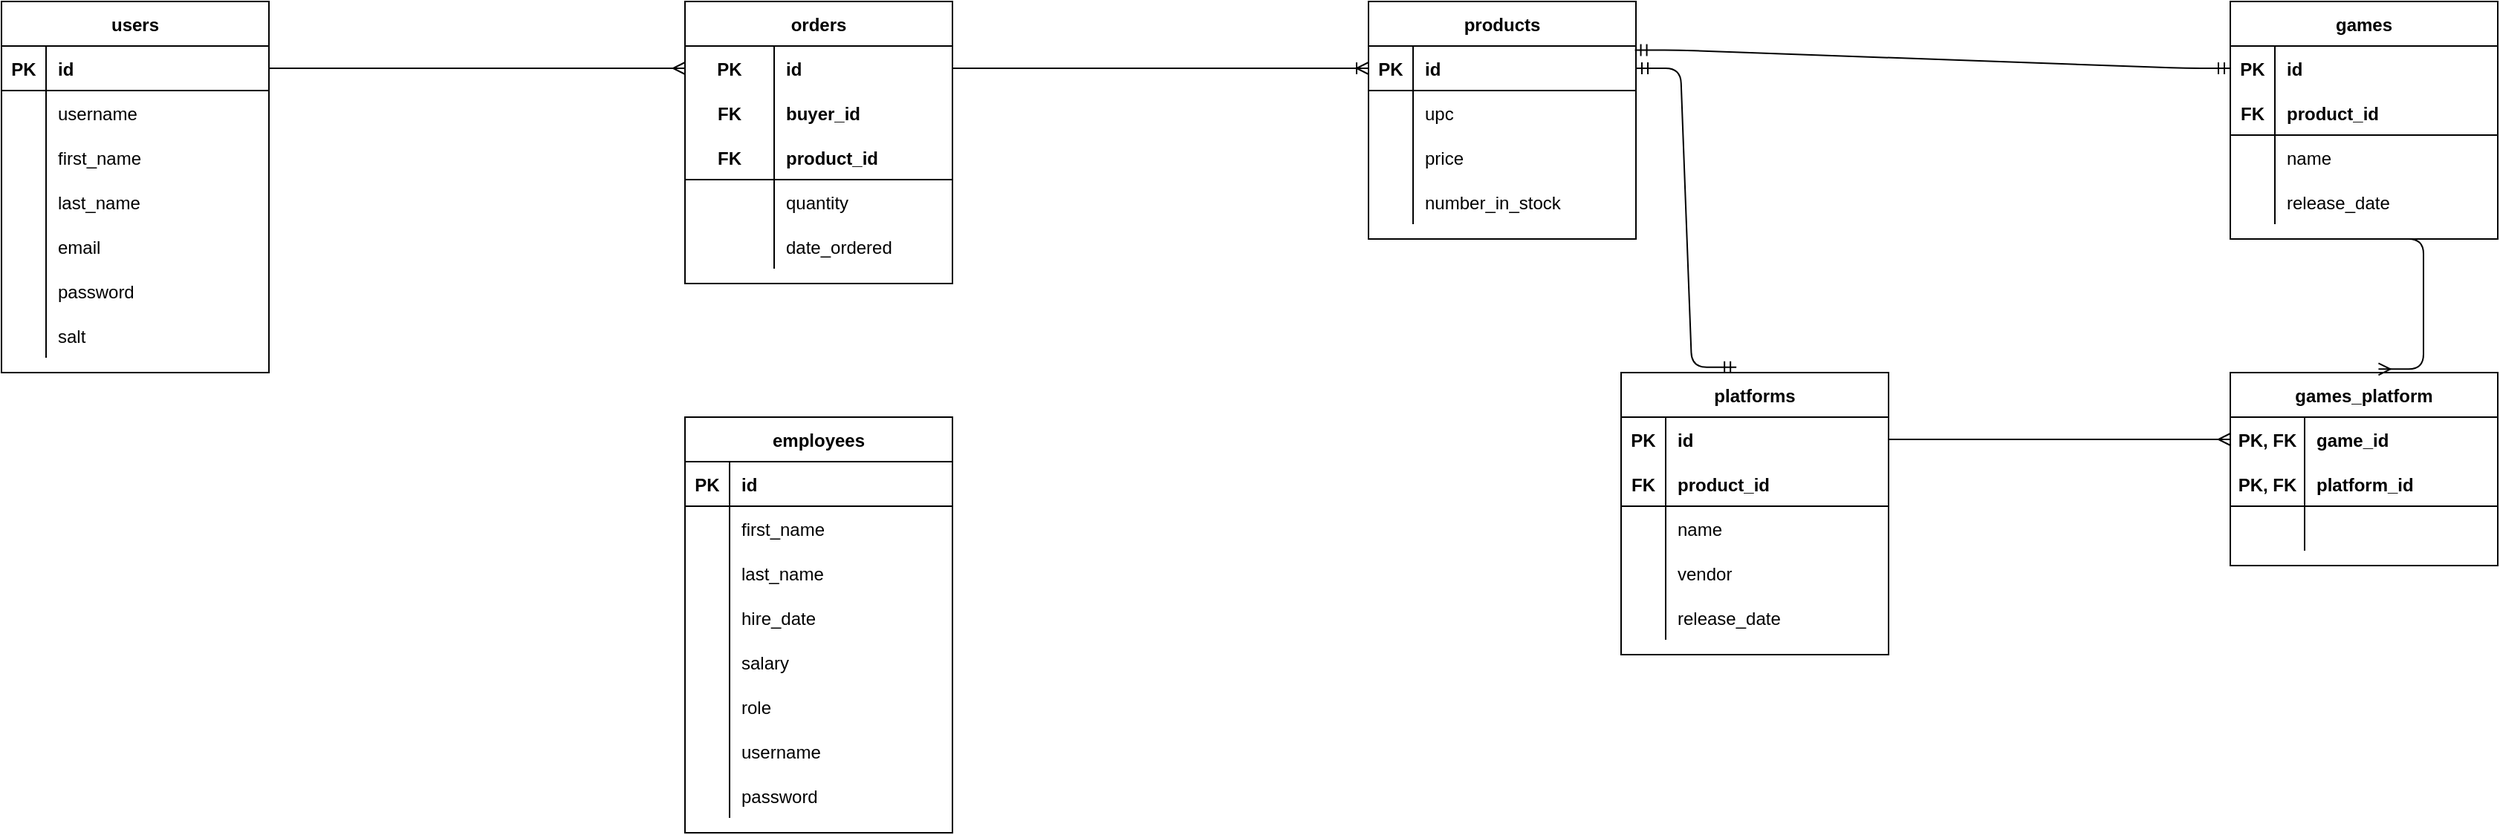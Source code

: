 <mxfile version="14.5.1" type="device"><diagram id="G26E-ykYxwDGsYZYh6n_" name="Page-1"><mxGraphModel dx="1086" dy="806" grid="1" gridSize="10" guides="1" tooltips="1" connect="1" arrows="1" fold="1" page="1" pageScale="1" pageWidth="850" pageHeight="1100" math="0" shadow="0"><root><mxCell id="0"/><mxCell id="1" parent="0"/><mxCell id="mY64443xv1ZQ0x1gWAAR-15" value="users" style="shape=table;startSize=30;container=1;collapsible=1;childLayout=tableLayout;fixedRows=1;rowLines=0;fontStyle=1;align=center;resizeLast=1;" parent="1" vertex="1"><mxGeometry width="180" height="250" as="geometry"/></mxCell><mxCell id="mY64443xv1ZQ0x1gWAAR-16" value="" style="shape=partialRectangle;collapsible=0;dropTarget=0;pointerEvents=0;fillColor=none;top=0;left=0;bottom=1;right=0;points=[[0,0.5],[1,0.5]];portConstraint=eastwest;" parent="mY64443xv1ZQ0x1gWAAR-15" vertex="1"><mxGeometry y="30" width="180" height="30" as="geometry"/></mxCell><mxCell id="mY64443xv1ZQ0x1gWAAR-17" value="PK" style="shape=partialRectangle;connectable=0;fillColor=none;top=0;left=0;bottom=0;right=0;fontStyle=1;overflow=hidden;" parent="mY64443xv1ZQ0x1gWAAR-16" vertex="1"><mxGeometry width="30" height="30" as="geometry"/></mxCell><mxCell id="mY64443xv1ZQ0x1gWAAR-18" value="id" style="shape=partialRectangle;connectable=0;fillColor=none;top=0;left=0;bottom=0;right=0;align=left;spacingLeft=6;fontStyle=1;overflow=hidden;" parent="mY64443xv1ZQ0x1gWAAR-16" vertex="1"><mxGeometry x="30" width="150" height="30" as="geometry"/></mxCell><mxCell id="mY64443xv1ZQ0x1gWAAR-19" value="" style="shape=partialRectangle;collapsible=0;dropTarget=0;pointerEvents=0;fillColor=none;top=0;left=0;bottom=0;right=0;points=[[0,0.5],[1,0.5]];portConstraint=eastwest;" parent="mY64443xv1ZQ0x1gWAAR-15" vertex="1"><mxGeometry y="60" width="180" height="30" as="geometry"/></mxCell><mxCell id="mY64443xv1ZQ0x1gWAAR-20" value="" style="shape=partialRectangle;connectable=0;fillColor=none;top=0;left=0;bottom=0;right=0;editable=1;overflow=hidden;" parent="mY64443xv1ZQ0x1gWAAR-19" vertex="1"><mxGeometry width="30" height="30" as="geometry"/></mxCell><mxCell id="mY64443xv1ZQ0x1gWAAR-21" value="username" style="shape=partialRectangle;connectable=0;fillColor=none;top=0;left=0;bottom=0;right=0;align=left;spacingLeft=6;overflow=hidden;" parent="mY64443xv1ZQ0x1gWAAR-19" vertex="1"><mxGeometry x="30" width="150" height="30" as="geometry"/></mxCell><mxCell id="1kDssaZdY7UqnwJodP0V-13" value="" style="shape=partialRectangle;collapsible=0;dropTarget=0;pointerEvents=0;fillColor=none;top=0;left=0;bottom=0;right=0;points=[[0,0.5],[1,0.5]];portConstraint=eastwest;" parent="mY64443xv1ZQ0x1gWAAR-15" vertex="1"><mxGeometry y="90" width="180" height="30" as="geometry"/></mxCell><mxCell id="1kDssaZdY7UqnwJodP0V-14" value="" style="shape=partialRectangle;connectable=0;fillColor=none;top=0;left=0;bottom=0;right=0;editable=1;overflow=hidden;" parent="1kDssaZdY7UqnwJodP0V-13" vertex="1"><mxGeometry width="30" height="30" as="geometry"/></mxCell><mxCell id="1kDssaZdY7UqnwJodP0V-15" value="first_name" style="shape=partialRectangle;connectable=0;fillColor=none;top=0;left=0;bottom=0;right=0;align=left;spacingLeft=6;overflow=hidden;" parent="1kDssaZdY7UqnwJodP0V-13" vertex="1"><mxGeometry x="30" width="150" height="30" as="geometry"/></mxCell><mxCell id="1kDssaZdY7UqnwJodP0V-16" value="" style="shape=partialRectangle;collapsible=0;dropTarget=0;pointerEvents=0;fillColor=none;top=0;left=0;bottom=0;right=0;points=[[0,0.5],[1,0.5]];portConstraint=eastwest;" parent="mY64443xv1ZQ0x1gWAAR-15" vertex="1"><mxGeometry y="120" width="180" height="30" as="geometry"/></mxCell><mxCell id="1kDssaZdY7UqnwJodP0V-17" value="" style="shape=partialRectangle;connectable=0;fillColor=none;top=0;left=0;bottom=0;right=0;editable=1;overflow=hidden;" parent="1kDssaZdY7UqnwJodP0V-16" vertex="1"><mxGeometry width="30" height="30" as="geometry"/></mxCell><mxCell id="1kDssaZdY7UqnwJodP0V-18" value="last_name" style="shape=partialRectangle;connectable=0;fillColor=none;top=0;left=0;bottom=0;right=0;align=left;spacingLeft=6;overflow=hidden;" parent="1kDssaZdY7UqnwJodP0V-16" vertex="1"><mxGeometry x="30" width="150" height="30" as="geometry"/></mxCell><mxCell id="mY64443xv1ZQ0x1gWAAR-22" value="" style="shape=partialRectangle;collapsible=0;dropTarget=0;pointerEvents=0;fillColor=none;top=0;left=0;bottom=0;right=0;points=[[0,0.5],[1,0.5]];portConstraint=eastwest;" parent="mY64443xv1ZQ0x1gWAAR-15" vertex="1"><mxGeometry y="150" width="180" height="30" as="geometry"/></mxCell><mxCell id="mY64443xv1ZQ0x1gWAAR-23" value="" style="shape=partialRectangle;connectable=0;fillColor=none;top=0;left=0;bottom=0;right=0;editable=1;overflow=hidden;" parent="mY64443xv1ZQ0x1gWAAR-22" vertex="1"><mxGeometry width="30" height="30" as="geometry"/></mxCell><mxCell id="mY64443xv1ZQ0x1gWAAR-24" value="email" style="shape=partialRectangle;connectable=0;fillColor=none;top=0;left=0;bottom=0;right=0;align=left;spacingLeft=6;overflow=hidden;" parent="mY64443xv1ZQ0x1gWAAR-22" vertex="1"><mxGeometry x="30" width="150" height="30" as="geometry"/></mxCell><mxCell id="GZWoHQULBChoiN0Cl1vv-1" value="" style="shape=partialRectangle;collapsible=0;dropTarget=0;pointerEvents=0;fillColor=none;top=0;left=0;bottom=0;right=0;points=[[0,0.5],[1,0.5]];portConstraint=eastwest;" parent="mY64443xv1ZQ0x1gWAAR-15" vertex="1"><mxGeometry y="180" width="180" height="30" as="geometry"/></mxCell><mxCell id="GZWoHQULBChoiN0Cl1vv-2" value="" style="shape=partialRectangle;connectable=0;fillColor=none;top=0;left=0;bottom=0;right=0;editable=1;overflow=hidden;" parent="GZWoHQULBChoiN0Cl1vv-1" vertex="1"><mxGeometry width="30" height="30" as="geometry"/></mxCell><mxCell id="GZWoHQULBChoiN0Cl1vv-3" value="password" style="shape=partialRectangle;connectable=0;fillColor=none;top=0;left=0;bottom=0;right=0;align=left;spacingLeft=6;overflow=hidden;" parent="GZWoHQULBChoiN0Cl1vv-1" vertex="1"><mxGeometry x="30" width="150" height="30" as="geometry"/></mxCell><mxCell id="mY64443xv1ZQ0x1gWAAR-25" value="" style="shape=partialRectangle;collapsible=0;dropTarget=0;pointerEvents=0;fillColor=none;top=0;left=0;bottom=0;right=0;points=[[0,0.5],[1,0.5]];portConstraint=eastwest;" parent="mY64443xv1ZQ0x1gWAAR-15" vertex="1"><mxGeometry y="210" width="180" height="30" as="geometry"/></mxCell><mxCell id="mY64443xv1ZQ0x1gWAAR-26" value="" style="shape=partialRectangle;connectable=0;fillColor=none;top=0;left=0;bottom=0;right=0;editable=1;overflow=hidden;" parent="mY64443xv1ZQ0x1gWAAR-25" vertex="1"><mxGeometry width="30" height="30" as="geometry"/></mxCell><mxCell id="mY64443xv1ZQ0x1gWAAR-27" value="salt" style="shape=partialRectangle;connectable=0;fillColor=none;top=0;left=0;bottom=0;right=0;align=left;spacingLeft=6;overflow=hidden;" parent="mY64443xv1ZQ0x1gWAAR-25" vertex="1"><mxGeometry x="30" width="150" height="30" as="geometry"/></mxCell><mxCell id="1kDssaZdY7UqnwJodP0V-19" value="games" style="shape=table;startSize=30;container=1;collapsible=1;childLayout=tableLayout;fixedRows=1;rowLines=0;fontStyle=1;align=center;resizeLast=1;" parent="1" vertex="1"><mxGeometry x="1500" width="180" height="160" as="geometry"/></mxCell><mxCell id="DZV9VDnNdscV79Uh0sp5-92" value="" style="shape=partialRectangle;collapsible=0;dropTarget=0;pointerEvents=0;fillColor=none;top=0;left=0;bottom=0;right=0;points=[[0,0.5],[1,0.5]];portConstraint=eastwest;strokeColor=#000000;strokeWidth=1;" parent="1kDssaZdY7UqnwJodP0V-19" vertex="1"><mxGeometry y="30" width="180" height="30" as="geometry"/></mxCell><mxCell id="DZV9VDnNdscV79Uh0sp5-93" value="PK" style="shape=partialRectangle;connectable=0;fillColor=none;top=0;left=0;bottom=0;right=0;fontStyle=1;overflow=hidden;" parent="DZV9VDnNdscV79Uh0sp5-92" vertex="1"><mxGeometry width="30" height="30" as="geometry"/></mxCell><mxCell id="DZV9VDnNdscV79Uh0sp5-94" value="id" style="shape=partialRectangle;connectable=0;fillColor=none;top=0;left=0;bottom=0;right=0;align=left;spacingLeft=6;fontStyle=1;overflow=hidden;" parent="DZV9VDnNdscV79Uh0sp5-92" vertex="1"><mxGeometry x="30" width="150" height="30" as="geometry"/></mxCell><mxCell id="1kDssaZdY7UqnwJodP0V-20" value="" style="shape=partialRectangle;collapsible=0;dropTarget=0;pointerEvents=0;fillColor=none;top=0;left=0;bottom=1;right=0;points=[[0,0.5],[1,0.5]];portConstraint=eastwest;" parent="1kDssaZdY7UqnwJodP0V-19" vertex="1"><mxGeometry y="60" width="180" height="30" as="geometry"/></mxCell><mxCell id="1kDssaZdY7UqnwJodP0V-21" value="FK" style="shape=partialRectangle;connectable=0;fillColor=none;top=0;left=0;bottom=0;right=0;fontStyle=1;overflow=hidden;" parent="1kDssaZdY7UqnwJodP0V-20" vertex="1"><mxGeometry width="30" height="30" as="geometry"/></mxCell><mxCell id="1kDssaZdY7UqnwJodP0V-22" value="product_id" style="shape=partialRectangle;connectable=0;fillColor=none;top=0;left=0;bottom=0;right=0;align=left;spacingLeft=6;fontStyle=1;overflow=hidden;" parent="1kDssaZdY7UqnwJodP0V-20" vertex="1"><mxGeometry x="30" width="150" height="30" as="geometry"/></mxCell><mxCell id="1kDssaZdY7UqnwJodP0V-23" value="" style="shape=partialRectangle;collapsible=0;dropTarget=0;pointerEvents=0;fillColor=none;top=0;left=0;bottom=0;right=0;points=[[0,0.5],[1,0.5]];portConstraint=eastwest;" parent="1kDssaZdY7UqnwJodP0V-19" vertex="1"><mxGeometry y="90" width="180" height="30" as="geometry"/></mxCell><mxCell id="1kDssaZdY7UqnwJodP0V-24" value="" style="shape=partialRectangle;connectable=0;fillColor=none;top=0;left=0;bottom=0;right=0;editable=1;overflow=hidden;" parent="1kDssaZdY7UqnwJodP0V-23" vertex="1"><mxGeometry width="30" height="30" as="geometry"/></mxCell><mxCell id="1kDssaZdY7UqnwJodP0V-25" value="name" style="shape=partialRectangle;connectable=0;fillColor=none;top=0;left=0;bottom=0;right=0;align=left;spacingLeft=6;overflow=hidden;" parent="1kDssaZdY7UqnwJodP0V-23" vertex="1"><mxGeometry x="30" width="150" height="30" as="geometry"/></mxCell><mxCell id="1kDssaZdY7UqnwJodP0V-35" value="" style="shape=partialRectangle;collapsible=0;dropTarget=0;pointerEvents=0;fillColor=none;top=0;left=0;bottom=0;right=0;points=[[0,0.5],[1,0.5]];portConstraint=eastwest;" parent="1kDssaZdY7UqnwJodP0V-19" vertex="1"><mxGeometry y="120" width="180" height="30" as="geometry"/></mxCell><mxCell id="1kDssaZdY7UqnwJodP0V-36" value="" style="shape=partialRectangle;connectable=0;fillColor=none;top=0;left=0;bottom=0;right=0;editable=1;overflow=hidden;" parent="1kDssaZdY7UqnwJodP0V-35" vertex="1"><mxGeometry width="30" height="30" as="geometry"/></mxCell><mxCell id="1kDssaZdY7UqnwJodP0V-37" value="release_date" style="shape=partialRectangle;connectable=0;fillColor=none;top=0;left=0;bottom=0;right=0;align=left;spacingLeft=6;overflow=hidden;" parent="1kDssaZdY7UqnwJodP0V-35" vertex="1"><mxGeometry x="30" width="150" height="30" as="geometry"/></mxCell><mxCell id="DZV9VDnNdscV79Uh0sp5-1" value="games_platform" style="shape=table;startSize=30;container=1;collapsible=1;childLayout=tableLayout;fixedRows=1;rowLines=0;fontStyle=1;align=center;resizeLast=1;" parent="1" vertex="1"><mxGeometry x="1500" y="250" width="180" height="130" as="geometry"/></mxCell><mxCell id="DZV9VDnNdscV79Uh0sp5-46" value="" style="shape=partialRectangle;collapsible=0;dropTarget=0;pointerEvents=0;fillColor=none;top=0;left=0;bottom=0;right=0;points=[[0,0.5],[1,0.5]];portConstraint=eastwest;" parent="DZV9VDnNdscV79Uh0sp5-1" vertex="1"><mxGeometry y="30" width="180" height="30" as="geometry"/></mxCell><mxCell id="DZV9VDnNdscV79Uh0sp5-47" value="PK, FK" style="shape=partialRectangle;connectable=0;fillColor=none;top=0;left=0;bottom=0;right=0;fontStyle=1;overflow=hidden;" parent="DZV9VDnNdscV79Uh0sp5-46" vertex="1"><mxGeometry width="50" height="30" as="geometry"/></mxCell><mxCell id="DZV9VDnNdscV79Uh0sp5-48" value="game_id" style="shape=partialRectangle;connectable=0;fillColor=none;top=0;left=0;bottom=0;right=0;align=left;spacingLeft=6;fontStyle=1;overflow=hidden;" parent="DZV9VDnNdscV79Uh0sp5-46" vertex="1"><mxGeometry x="50" width="130" height="30" as="geometry"/></mxCell><mxCell id="DZV9VDnNdscV79Uh0sp5-2" value="" style="shape=partialRectangle;collapsible=0;dropTarget=0;pointerEvents=0;fillColor=none;top=0;left=0;bottom=1;right=0;points=[[0,0.5],[1,0.5]];portConstraint=eastwest;" parent="DZV9VDnNdscV79Uh0sp5-1" vertex="1"><mxGeometry y="60" width="180" height="30" as="geometry"/></mxCell><mxCell id="DZV9VDnNdscV79Uh0sp5-3" value="PK, FK" style="shape=partialRectangle;connectable=0;fillColor=none;top=0;left=0;bottom=0;right=0;fontStyle=1;overflow=hidden;" parent="DZV9VDnNdscV79Uh0sp5-2" vertex="1"><mxGeometry width="50" height="30" as="geometry"/></mxCell><mxCell id="DZV9VDnNdscV79Uh0sp5-4" value="platform_id" style="shape=partialRectangle;connectable=0;fillColor=none;top=0;left=0;bottom=0;right=0;align=left;spacingLeft=6;fontStyle=1;overflow=hidden;" parent="DZV9VDnNdscV79Uh0sp5-2" vertex="1"><mxGeometry x="50" width="130" height="30" as="geometry"/></mxCell><mxCell id="DZV9VDnNdscV79Uh0sp5-18" value="" style="shape=partialRectangle;collapsible=0;dropTarget=0;pointerEvents=0;fillColor=none;top=0;left=0;bottom=0;right=0;points=[[0,0.5],[1,0.5]];portConstraint=eastwest;" parent="DZV9VDnNdscV79Uh0sp5-1" vertex="1"><mxGeometry y="90" width="180" height="30" as="geometry"/></mxCell><mxCell id="DZV9VDnNdscV79Uh0sp5-19" value="" style="shape=partialRectangle;connectable=0;fillColor=none;top=0;left=0;bottom=0;right=0;fontStyle=1;overflow=hidden;" parent="DZV9VDnNdscV79Uh0sp5-18" vertex="1"><mxGeometry width="50" height="30" as="geometry"/></mxCell><mxCell id="DZV9VDnNdscV79Uh0sp5-20" value="" style="shape=partialRectangle;connectable=0;fillColor=none;top=0;left=0;bottom=0;right=0;align=left;spacingLeft=6;fontStyle=1;overflow=hidden;" parent="DZV9VDnNdscV79Uh0sp5-18" vertex="1"><mxGeometry x="50" width="130" height="30" as="geometry"/></mxCell><mxCell id="DZV9VDnNdscV79Uh0sp5-21" value="platforms" style="shape=table;startSize=30;container=1;collapsible=1;childLayout=tableLayout;fixedRows=1;rowLines=0;fontStyle=1;align=center;resizeLast=1;" parent="1" vertex="1"><mxGeometry x="1090" y="250" width="180" height="190" as="geometry"/></mxCell><mxCell id="DZV9VDnNdscV79Uh0sp5-95" value="" style="shape=partialRectangle;collapsible=0;dropTarget=0;pointerEvents=0;fillColor=none;top=0;left=0;bottom=0;right=0;points=[[0,0.5],[1,0.5]];portConstraint=eastwest;strokeColor=#000000;strokeWidth=1;" parent="DZV9VDnNdscV79Uh0sp5-21" vertex="1"><mxGeometry y="30" width="180" height="30" as="geometry"/></mxCell><mxCell id="DZV9VDnNdscV79Uh0sp5-96" value="PK" style="shape=partialRectangle;connectable=0;fillColor=none;top=0;left=0;bottom=0;right=0;fontStyle=1;overflow=hidden;" parent="DZV9VDnNdscV79Uh0sp5-95" vertex="1"><mxGeometry width="30" height="30" as="geometry"/></mxCell><mxCell id="DZV9VDnNdscV79Uh0sp5-97" value="id" style="shape=partialRectangle;connectable=0;fillColor=none;top=0;left=0;bottom=0;right=0;align=left;spacingLeft=6;fontStyle=1;overflow=hidden;" parent="DZV9VDnNdscV79Uh0sp5-95" vertex="1"><mxGeometry x="30" width="150" height="30" as="geometry"/></mxCell><mxCell id="DZV9VDnNdscV79Uh0sp5-22" value="" style="shape=partialRectangle;collapsible=0;dropTarget=0;pointerEvents=0;fillColor=none;top=0;left=0;bottom=1;right=0;points=[[0,0.5],[1,0.5]];portConstraint=eastwest;" parent="DZV9VDnNdscV79Uh0sp5-21" vertex="1"><mxGeometry y="60" width="180" height="30" as="geometry"/></mxCell><mxCell id="DZV9VDnNdscV79Uh0sp5-23" value="FK" style="shape=partialRectangle;connectable=0;fillColor=none;top=0;left=0;bottom=0;right=0;fontStyle=1;overflow=hidden;" parent="DZV9VDnNdscV79Uh0sp5-22" vertex="1"><mxGeometry width="30" height="30" as="geometry"/></mxCell><mxCell id="DZV9VDnNdscV79Uh0sp5-24" value="product_id" style="shape=partialRectangle;connectable=0;fillColor=none;top=0;left=0;bottom=0;right=0;align=left;spacingLeft=6;fontStyle=1;overflow=hidden;" parent="DZV9VDnNdscV79Uh0sp5-22" vertex="1"><mxGeometry x="30" width="150" height="30" as="geometry"/></mxCell><mxCell id="DZV9VDnNdscV79Uh0sp5-25" value="" style="shape=partialRectangle;collapsible=0;dropTarget=0;pointerEvents=0;fillColor=none;top=0;left=0;bottom=0;right=0;points=[[0,0.5],[1,0.5]];portConstraint=eastwest;" parent="DZV9VDnNdscV79Uh0sp5-21" vertex="1"><mxGeometry y="90" width="180" height="30" as="geometry"/></mxCell><mxCell id="DZV9VDnNdscV79Uh0sp5-26" value="" style="shape=partialRectangle;connectable=0;fillColor=none;top=0;left=0;bottom=0;right=0;editable=1;overflow=hidden;" parent="DZV9VDnNdscV79Uh0sp5-25" vertex="1"><mxGeometry width="30" height="30" as="geometry"/></mxCell><mxCell id="DZV9VDnNdscV79Uh0sp5-27" value="name" style="shape=partialRectangle;connectable=0;fillColor=none;top=0;left=0;bottom=0;right=0;align=left;spacingLeft=6;overflow=hidden;" parent="DZV9VDnNdscV79Uh0sp5-25" vertex="1"><mxGeometry x="30" width="150" height="30" as="geometry"/></mxCell><mxCell id="DZV9VDnNdscV79Uh0sp5-28" value="" style="shape=partialRectangle;collapsible=0;dropTarget=0;pointerEvents=0;fillColor=none;top=0;left=0;bottom=0;right=0;points=[[0,0.5],[1,0.5]];portConstraint=eastwest;" parent="DZV9VDnNdscV79Uh0sp5-21" vertex="1"><mxGeometry y="120" width="180" height="30" as="geometry"/></mxCell><mxCell id="DZV9VDnNdscV79Uh0sp5-29" value="" style="shape=partialRectangle;connectable=0;fillColor=none;top=0;left=0;bottom=0;right=0;editable=1;overflow=hidden;" parent="DZV9VDnNdscV79Uh0sp5-28" vertex="1"><mxGeometry width="30" height="30" as="geometry"/></mxCell><mxCell id="DZV9VDnNdscV79Uh0sp5-30" value="vendor" style="shape=partialRectangle;connectable=0;fillColor=none;top=0;left=0;bottom=0;right=0;align=left;spacingLeft=6;overflow=hidden;" parent="DZV9VDnNdscV79Uh0sp5-28" vertex="1"><mxGeometry x="30" width="150" height="30" as="geometry"/></mxCell><mxCell id="DZV9VDnNdscV79Uh0sp5-31" value="" style="shape=partialRectangle;collapsible=0;dropTarget=0;pointerEvents=0;fillColor=none;top=0;left=0;bottom=0;right=0;points=[[0,0.5],[1,0.5]];portConstraint=eastwest;" parent="DZV9VDnNdscV79Uh0sp5-21" vertex="1"><mxGeometry y="150" width="180" height="30" as="geometry"/></mxCell><mxCell id="DZV9VDnNdscV79Uh0sp5-32" value="" style="shape=partialRectangle;connectable=0;fillColor=none;top=0;left=0;bottom=0;right=0;editable=1;overflow=hidden;" parent="DZV9VDnNdscV79Uh0sp5-31" vertex="1"><mxGeometry width="30" height="30" as="geometry"/></mxCell><mxCell id="DZV9VDnNdscV79Uh0sp5-33" value="release_date" style="shape=partialRectangle;connectable=0;fillColor=none;top=0;left=0;bottom=0;right=0;align=left;spacingLeft=6;overflow=hidden;" parent="DZV9VDnNdscV79Uh0sp5-31" vertex="1"><mxGeometry x="30" width="150" height="30" as="geometry"/></mxCell><mxCell id="DZV9VDnNdscV79Uh0sp5-58" value="orders" style="shape=table;startSize=30;container=1;collapsible=1;childLayout=tableLayout;fixedRows=1;rowLines=0;fontStyle=1;align=center;resizeLast=1;" parent="1" vertex="1"><mxGeometry x="460" width="180" height="190" as="geometry"/></mxCell><mxCell id="DZV9VDnNdscV79Uh0sp5-59" value="" style="shape=partialRectangle;collapsible=0;dropTarget=0;pointerEvents=0;fillColor=none;top=0;left=0;bottom=0;right=0;points=[[0,0.5],[1,0.5]];portConstraint=eastwest;" parent="DZV9VDnNdscV79Uh0sp5-58" vertex="1"><mxGeometry y="30" width="180" height="30" as="geometry"/></mxCell><mxCell id="DZV9VDnNdscV79Uh0sp5-60" value="PK" style="shape=partialRectangle;connectable=0;fillColor=none;top=0;left=0;bottom=0;right=0;fontStyle=1;overflow=hidden;" parent="DZV9VDnNdscV79Uh0sp5-59" vertex="1"><mxGeometry width="60" height="30" as="geometry"/></mxCell><mxCell id="DZV9VDnNdscV79Uh0sp5-61" value="id" style="shape=partialRectangle;connectable=0;fillColor=none;top=0;left=0;bottom=0;right=0;align=left;spacingLeft=6;fontStyle=1;overflow=hidden;" parent="DZV9VDnNdscV79Uh0sp5-59" vertex="1"><mxGeometry x="60" width="120" height="30" as="geometry"/></mxCell><mxCell id="DZV9VDnNdscV79Uh0sp5-75" value="" style="shape=partialRectangle;collapsible=0;dropTarget=0;pointerEvents=0;fillColor=none;top=0;left=0;bottom=0;right=0;points=[[0,0.5],[1,0.5]];portConstraint=eastwest;strokeColor=#000000;strokeWidth=1;" parent="DZV9VDnNdscV79Uh0sp5-58" vertex="1"><mxGeometry y="60" width="180" height="30" as="geometry"/></mxCell><mxCell id="DZV9VDnNdscV79Uh0sp5-76" value="FK" style="shape=partialRectangle;connectable=0;fillColor=none;top=0;left=0;bottom=0;right=0;fontStyle=1;overflow=hidden;" parent="DZV9VDnNdscV79Uh0sp5-75" vertex="1"><mxGeometry width="60" height="30" as="geometry"/></mxCell><mxCell id="DZV9VDnNdscV79Uh0sp5-77" value="buyer_id" style="shape=partialRectangle;connectable=0;fillColor=none;top=0;left=0;bottom=0;right=0;align=left;spacingLeft=6;fontStyle=1;overflow=hidden;" parent="DZV9VDnNdscV79Uh0sp5-75" vertex="1"><mxGeometry x="60" width="120" height="30" as="geometry"/></mxCell><mxCell id="DZV9VDnNdscV79Uh0sp5-62" value="" style="shape=partialRectangle;collapsible=0;dropTarget=0;pointerEvents=0;fillColor=none;top=0;left=0;bottom=1;right=0;points=[[0,0.5],[1,0.5]];portConstraint=eastwest;" parent="DZV9VDnNdscV79Uh0sp5-58" vertex="1"><mxGeometry y="90" width="180" height="30" as="geometry"/></mxCell><mxCell id="DZV9VDnNdscV79Uh0sp5-63" value="FK" style="shape=partialRectangle;connectable=0;fillColor=none;top=0;left=0;bottom=0;right=0;fontStyle=1;overflow=hidden;" parent="DZV9VDnNdscV79Uh0sp5-62" vertex="1"><mxGeometry width="60" height="30" as="geometry"/></mxCell><mxCell id="DZV9VDnNdscV79Uh0sp5-64" value="product_id" style="shape=partialRectangle;connectable=0;fillColor=none;top=0;left=0;bottom=0;right=0;align=left;spacingLeft=6;fontStyle=1;overflow=hidden;" parent="DZV9VDnNdscV79Uh0sp5-62" vertex="1"><mxGeometry x="60" width="120" height="30" as="geometry"/></mxCell><mxCell id="DZV9VDnNdscV79Uh0sp5-65" value="" style="shape=partialRectangle;collapsible=0;dropTarget=0;pointerEvents=0;fillColor=none;top=0;left=0;bottom=0;right=0;points=[[0,0.5],[1,0.5]];portConstraint=eastwest;" parent="DZV9VDnNdscV79Uh0sp5-58" vertex="1"><mxGeometry y="120" width="180" height="30" as="geometry"/></mxCell><mxCell id="DZV9VDnNdscV79Uh0sp5-66" value="" style="shape=partialRectangle;connectable=0;fillColor=none;top=0;left=0;bottom=0;right=0;editable=1;overflow=hidden;" parent="DZV9VDnNdscV79Uh0sp5-65" vertex="1"><mxGeometry width="60" height="30" as="geometry"/></mxCell><mxCell id="DZV9VDnNdscV79Uh0sp5-67" value="quantity" style="shape=partialRectangle;connectable=0;fillColor=none;top=0;left=0;bottom=0;right=0;align=left;spacingLeft=6;overflow=hidden;" parent="DZV9VDnNdscV79Uh0sp5-65" vertex="1"><mxGeometry x="60" width="120" height="30" as="geometry"/></mxCell><mxCell id="DZV9VDnNdscV79Uh0sp5-68" value="" style="shape=partialRectangle;collapsible=0;dropTarget=0;pointerEvents=0;fillColor=none;top=0;left=0;bottom=0;right=0;points=[[0,0.5],[1,0.5]];portConstraint=eastwest;" parent="DZV9VDnNdscV79Uh0sp5-58" vertex="1"><mxGeometry y="150" width="180" height="30" as="geometry"/></mxCell><mxCell id="DZV9VDnNdscV79Uh0sp5-69" value="" style="shape=partialRectangle;connectable=0;fillColor=none;top=0;left=0;bottom=0;right=0;editable=1;overflow=hidden;" parent="DZV9VDnNdscV79Uh0sp5-68" vertex="1"><mxGeometry width="60" height="30" as="geometry"/></mxCell><mxCell id="DZV9VDnNdscV79Uh0sp5-70" value="date_ordered" style="shape=partialRectangle;connectable=0;fillColor=none;top=0;left=0;bottom=0;right=0;align=left;spacingLeft=6;overflow=hidden;" parent="DZV9VDnNdscV79Uh0sp5-68" vertex="1"><mxGeometry x="60" width="120" height="30" as="geometry"/></mxCell><mxCell id="DZV9VDnNdscV79Uh0sp5-78" value="products" style="shape=table;startSize=30;container=1;collapsible=1;childLayout=tableLayout;fixedRows=1;rowLines=0;fontStyle=1;align=center;resizeLast=1;strokeColor=#000000;strokeWidth=1;" parent="1" vertex="1"><mxGeometry x="920" width="180" height="160" as="geometry"/></mxCell><mxCell id="DZV9VDnNdscV79Uh0sp5-79" value="" style="shape=partialRectangle;collapsible=0;dropTarget=0;pointerEvents=0;fillColor=none;top=0;left=0;bottom=1;right=0;points=[[0,0.5],[1,0.5]];portConstraint=eastwest;" parent="DZV9VDnNdscV79Uh0sp5-78" vertex="1"><mxGeometry y="30" width="180" height="30" as="geometry"/></mxCell><mxCell id="DZV9VDnNdscV79Uh0sp5-80" value="PK" style="shape=partialRectangle;connectable=0;fillColor=none;top=0;left=0;bottom=0;right=0;fontStyle=1;overflow=hidden;" parent="DZV9VDnNdscV79Uh0sp5-79" vertex="1"><mxGeometry width="30" height="30" as="geometry"/></mxCell><mxCell id="DZV9VDnNdscV79Uh0sp5-81" value="id" style="shape=partialRectangle;connectable=0;fillColor=none;top=0;left=0;bottom=0;right=0;align=left;spacingLeft=6;fontStyle=1;overflow=hidden;" parent="DZV9VDnNdscV79Uh0sp5-79" vertex="1"><mxGeometry x="30" width="150" height="30" as="geometry"/></mxCell><mxCell id="DZV9VDnNdscV79Uh0sp5-82" value="" style="shape=partialRectangle;collapsible=0;dropTarget=0;pointerEvents=0;fillColor=none;top=0;left=0;bottom=0;right=0;points=[[0,0.5],[1,0.5]];portConstraint=eastwest;" parent="DZV9VDnNdscV79Uh0sp5-78" vertex="1"><mxGeometry y="60" width="180" height="30" as="geometry"/></mxCell><mxCell id="DZV9VDnNdscV79Uh0sp5-83" value="" style="shape=partialRectangle;connectable=0;fillColor=none;top=0;left=0;bottom=0;right=0;editable=1;overflow=hidden;" parent="DZV9VDnNdscV79Uh0sp5-82" vertex="1"><mxGeometry width="30" height="30" as="geometry"/></mxCell><mxCell id="DZV9VDnNdscV79Uh0sp5-84" value="upc" style="shape=partialRectangle;connectable=0;fillColor=none;top=0;left=0;bottom=0;right=0;align=left;spacingLeft=6;overflow=hidden;" parent="DZV9VDnNdscV79Uh0sp5-82" vertex="1"><mxGeometry x="30" width="150" height="30" as="geometry"/></mxCell><mxCell id="DZV9VDnNdscV79Uh0sp5-85" value="" style="shape=partialRectangle;collapsible=0;dropTarget=0;pointerEvents=0;fillColor=none;top=0;left=0;bottom=0;right=0;points=[[0,0.5],[1,0.5]];portConstraint=eastwest;" parent="DZV9VDnNdscV79Uh0sp5-78" vertex="1"><mxGeometry y="90" width="180" height="30" as="geometry"/></mxCell><mxCell id="DZV9VDnNdscV79Uh0sp5-86" value="" style="shape=partialRectangle;connectable=0;fillColor=none;top=0;left=0;bottom=0;right=0;editable=1;overflow=hidden;" parent="DZV9VDnNdscV79Uh0sp5-85" vertex="1"><mxGeometry width="30" height="30" as="geometry"/></mxCell><mxCell id="DZV9VDnNdscV79Uh0sp5-87" value="price" style="shape=partialRectangle;connectable=0;fillColor=none;top=0;left=0;bottom=0;right=0;align=left;spacingLeft=6;overflow=hidden;" parent="DZV9VDnNdscV79Uh0sp5-85" vertex="1"><mxGeometry x="30" width="150" height="30" as="geometry"/></mxCell><mxCell id="DZV9VDnNdscV79Uh0sp5-88" value="" style="shape=partialRectangle;collapsible=0;dropTarget=0;pointerEvents=0;fillColor=none;top=0;left=0;bottom=0;right=0;points=[[0,0.5],[1,0.5]];portConstraint=eastwest;" parent="DZV9VDnNdscV79Uh0sp5-78" vertex="1"><mxGeometry y="120" width="180" height="30" as="geometry"/></mxCell><mxCell id="DZV9VDnNdscV79Uh0sp5-89" value="" style="shape=partialRectangle;connectable=0;fillColor=none;top=0;left=0;bottom=0;right=0;editable=1;overflow=hidden;" parent="DZV9VDnNdscV79Uh0sp5-88" vertex="1"><mxGeometry width="30" height="30" as="geometry"/></mxCell><mxCell id="DZV9VDnNdscV79Uh0sp5-90" value="number_in_stock" style="shape=partialRectangle;connectable=0;fillColor=none;top=0;left=0;bottom=0;right=0;align=left;spacingLeft=6;overflow=hidden;" parent="DZV9VDnNdscV79Uh0sp5-88" vertex="1"><mxGeometry x="30" width="150" height="30" as="geometry"/></mxCell><mxCell id="DZV9VDnNdscV79Uh0sp5-104" value="employees" style="shape=table;startSize=30;container=1;collapsible=1;childLayout=tableLayout;fixedRows=1;rowLines=0;fontStyle=1;align=center;resizeLast=1;strokeColor=#000000;strokeWidth=1;" parent="1" vertex="1"><mxGeometry x="460" y="280" width="180" height="280" as="geometry"/></mxCell><mxCell id="DZV9VDnNdscV79Uh0sp5-105" value="" style="shape=partialRectangle;collapsible=0;dropTarget=0;pointerEvents=0;fillColor=none;top=0;left=0;bottom=1;right=0;points=[[0,0.5],[1,0.5]];portConstraint=eastwest;" parent="DZV9VDnNdscV79Uh0sp5-104" vertex="1"><mxGeometry y="30" width="180" height="30" as="geometry"/></mxCell><mxCell id="DZV9VDnNdscV79Uh0sp5-106" value="PK" style="shape=partialRectangle;connectable=0;fillColor=none;top=0;left=0;bottom=0;right=0;fontStyle=1;overflow=hidden;" parent="DZV9VDnNdscV79Uh0sp5-105" vertex="1"><mxGeometry width="30" height="30" as="geometry"/></mxCell><mxCell id="DZV9VDnNdscV79Uh0sp5-107" value="id" style="shape=partialRectangle;connectable=0;fillColor=none;top=0;left=0;bottom=0;right=0;align=left;spacingLeft=6;fontStyle=1;overflow=hidden;" parent="DZV9VDnNdscV79Uh0sp5-105" vertex="1"><mxGeometry x="30" width="150" height="30" as="geometry"/></mxCell><mxCell id="DZV9VDnNdscV79Uh0sp5-108" value="" style="shape=partialRectangle;collapsible=0;dropTarget=0;pointerEvents=0;fillColor=none;top=0;left=0;bottom=0;right=0;points=[[0,0.5],[1,0.5]];portConstraint=eastwest;" parent="DZV9VDnNdscV79Uh0sp5-104" vertex="1"><mxGeometry y="60" width="180" height="30" as="geometry"/></mxCell><mxCell id="DZV9VDnNdscV79Uh0sp5-109" value="" style="shape=partialRectangle;connectable=0;fillColor=none;top=0;left=0;bottom=0;right=0;editable=1;overflow=hidden;" parent="DZV9VDnNdscV79Uh0sp5-108" vertex="1"><mxGeometry width="30" height="30" as="geometry"/></mxCell><mxCell id="DZV9VDnNdscV79Uh0sp5-110" value="first_name" style="shape=partialRectangle;connectable=0;fillColor=none;top=0;left=0;bottom=0;right=0;align=left;spacingLeft=6;overflow=hidden;" parent="DZV9VDnNdscV79Uh0sp5-108" vertex="1"><mxGeometry x="30" width="150" height="30" as="geometry"/></mxCell><mxCell id="DZV9VDnNdscV79Uh0sp5-111" value="" style="shape=partialRectangle;collapsible=0;dropTarget=0;pointerEvents=0;fillColor=none;top=0;left=0;bottom=0;right=0;points=[[0,0.5],[1,0.5]];portConstraint=eastwest;" parent="DZV9VDnNdscV79Uh0sp5-104" vertex="1"><mxGeometry y="90" width="180" height="30" as="geometry"/></mxCell><mxCell id="DZV9VDnNdscV79Uh0sp5-112" value="" style="shape=partialRectangle;connectable=0;fillColor=none;top=0;left=0;bottom=0;right=0;editable=1;overflow=hidden;" parent="DZV9VDnNdscV79Uh0sp5-111" vertex="1"><mxGeometry width="30" height="30" as="geometry"/></mxCell><mxCell id="DZV9VDnNdscV79Uh0sp5-113" value="last_name" style="shape=partialRectangle;connectable=0;fillColor=none;top=0;left=0;bottom=0;right=0;align=left;spacingLeft=6;overflow=hidden;" parent="DZV9VDnNdscV79Uh0sp5-111" vertex="1"><mxGeometry x="30" width="150" height="30" as="geometry"/></mxCell><mxCell id="DZV9VDnNdscV79Uh0sp5-118" value="" style="shape=partialRectangle;collapsible=0;dropTarget=0;pointerEvents=0;fillColor=none;top=0;left=0;bottom=0;right=0;points=[[0,0.5],[1,0.5]];portConstraint=eastwest;" parent="DZV9VDnNdscV79Uh0sp5-104" vertex="1"><mxGeometry y="120" width="180" height="30" as="geometry"/></mxCell><mxCell id="DZV9VDnNdscV79Uh0sp5-119" value="" style="shape=partialRectangle;connectable=0;fillColor=none;top=0;left=0;bottom=0;right=0;editable=1;overflow=hidden;" parent="DZV9VDnNdscV79Uh0sp5-118" vertex="1"><mxGeometry width="30" height="30" as="geometry"/></mxCell><mxCell id="DZV9VDnNdscV79Uh0sp5-120" value="hire_date" style="shape=partialRectangle;connectable=0;fillColor=none;top=0;left=0;bottom=0;right=0;align=left;spacingLeft=6;overflow=hidden;" parent="DZV9VDnNdscV79Uh0sp5-118" vertex="1"><mxGeometry x="30" width="150" height="30" as="geometry"/></mxCell><mxCell id="DZV9VDnNdscV79Uh0sp5-122" value="" style="shape=partialRectangle;collapsible=0;dropTarget=0;pointerEvents=0;fillColor=none;top=0;left=0;bottom=0;right=0;points=[[0,0.5],[1,0.5]];portConstraint=eastwest;" parent="DZV9VDnNdscV79Uh0sp5-104" vertex="1"><mxGeometry y="150" width="180" height="30" as="geometry"/></mxCell><mxCell id="DZV9VDnNdscV79Uh0sp5-123" value="" style="shape=partialRectangle;connectable=0;fillColor=none;top=0;left=0;bottom=0;right=0;editable=1;overflow=hidden;" parent="DZV9VDnNdscV79Uh0sp5-122" vertex="1"><mxGeometry width="30" height="30" as="geometry"/></mxCell><mxCell id="DZV9VDnNdscV79Uh0sp5-124" value="salary" style="shape=partialRectangle;connectable=0;fillColor=none;top=0;left=0;bottom=0;right=0;align=left;spacingLeft=6;overflow=hidden;" parent="DZV9VDnNdscV79Uh0sp5-122" vertex="1"><mxGeometry x="30" width="150" height="30" as="geometry"/></mxCell><mxCell id="DZV9VDnNdscV79Uh0sp5-125" value="" style="shape=partialRectangle;collapsible=0;dropTarget=0;pointerEvents=0;fillColor=none;top=0;left=0;bottom=0;right=0;points=[[0,0.5],[1,0.5]];portConstraint=eastwest;" parent="DZV9VDnNdscV79Uh0sp5-104" vertex="1"><mxGeometry y="180" width="180" height="30" as="geometry"/></mxCell><mxCell id="DZV9VDnNdscV79Uh0sp5-126" value="" style="shape=partialRectangle;connectable=0;fillColor=none;top=0;left=0;bottom=0;right=0;editable=1;overflow=hidden;" parent="DZV9VDnNdscV79Uh0sp5-125" vertex="1"><mxGeometry width="30" height="30" as="geometry"/></mxCell><mxCell id="DZV9VDnNdscV79Uh0sp5-127" value="role" style="shape=partialRectangle;connectable=0;fillColor=none;top=0;left=0;bottom=0;right=0;align=left;spacingLeft=6;overflow=hidden;" parent="DZV9VDnNdscV79Uh0sp5-125" vertex="1"><mxGeometry x="30" width="150" height="30" as="geometry"/></mxCell><mxCell id="DZV9VDnNdscV79Uh0sp5-130" value="" style="shape=partialRectangle;collapsible=0;dropTarget=0;pointerEvents=0;fillColor=none;top=0;left=0;bottom=0;right=0;points=[[0,0.5],[1,0.5]];portConstraint=eastwest;" parent="DZV9VDnNdscV79Uh0sp5-104" vertex="1"><mxGeometry y="210" width="180" height="30" as="geometry"/></mxCell><mxCell id="DZV9VDnNdscV79Uh0sp5-131" value="" style="shape=partialRectangle;connectable=0;fillColor=none;top=0;left=0;bottom=0;right=0;editable=1;overflow=hidden;" parent="DZV9VDnNdscV79Uh0sp5-130" vertex="1"><mxGeometry width="30" height="30" as="geometry"/></mxCell><mxCell id="DZV9VDnNdscV79Uh0sp5-132" value="username" style="shape=partialRectangle;connectable=0;fillColor=none;top=0;left=0;bottom=0;right=0;align=left;spacingLeft=6;overflow=hidden;" parent="DZV9VDnNdscV79Uh0sp5-130" vertex="1"><mxGeometry x="30" width="150" height="30" as="geometry"/></mxCell><mxCell id="DZV9VDnNdscV79Uh0sp5-114" value="" style="shape=partialRectangle;collapsible=0;dropTarget=0;pointerEvents=0;fillColor=none;top=0;left=0;bottom=0;right=0;points=[[0,0.5],[1,0.5]];portConstraint=eastwest;" parent="DZV9VDnNdscV79Uh0sp5-104" vertex="1"><mxGeometry y="240" width="180" height="30" as="geometry"/></mxCell><mxCell id="DZV9VDnNdscV79Uh0sp5-115" value="" style="shape=partialRectangle;connectable=0;fillColor=none;top=0;left=0;bottom=0;right=0;editable=1;overflow=hidden;" parent="DZV9VDnNdscV79Uh0sp5-114" vertex="1"><mxGeometry width="30" height="30" as="geometry"/></mxCell><mxCell id="DZV9VDnNdscV79Uh0sp5-116" value="password" style="shape=partialRectangle;connectable=0;fillColor=none;top=0;left=0;bottom=0;right=0;align=left;spacingLeft=6;overflow=hidden;" parent="DZV9VDnNdscV79Uh0sp5-114" vertex="1"><mxGeometry x="30" width="150" height="30" as="geometry"/></mxCell><mxCell id="DZV9VDnNdscV79Uh0sp5-134" value="" style="edgeStyle=entityRelationEdgeStyle;fontSize=12;html=1;endArrow=ERmany;" parent="1" source="mY64443xv1ZQ0x1gWAAR-16" target="DZV9VDnNdscV79Uh0sp5-59" edge="1"><mxGeometry width="100" height="100" relative="1" as="geometry"><mxPoint x="270" y="160" as="sourcePoint"/><mxPoint x="370" y="60" as="targetPoint"/></mxGeometry></mxCell><mxCell id="DZV9VDnNdscV79Uh0sp5-135" value="" style="edgeStyle=entityRelationEdgeStyle;fontSize=12;html=1;endArrow=ERoneToMany;exitX=1;exitY=0.5;exitDx=0;exitDy=0;entryX=0;entryY=0.5;entryDx=0;entryDy=0;" parent="1" source="DZV9VDnNdscV79Uh0sp5-59" target="DZV9VDnNdscV79Uh0sp5-79" edge="1"><mxGeometry width="100" height="100" relative="1" as="geometry"><mxPoint x="730" y="100" as="sourcePoint"/><mxPoint x="880" y="50" as="targetPoint"/></mxGeometry></mxCell><mxCell id="DZV9VDnNdscV79Uh0sp5-137" value="" style="edgeStyle=entityRelationEdgeStyle;fontSize=12;html=1;endArrow=ERmandOne;startArrow=ERmandOne;exitX=1;exitY=0.5;exitDx=0;exitDy=0;entryX=0.431;entryY=-0.019;entryDx=0;entryDy=0;entryPerimeter=0;" parent="1" source="DZV9VDnNdscV79Uh0sp5-79" target="DZV9VDnNdscV79Uh0sp5-21" edge="1"><mxGeometry width="100" height="100" relative="1" as="geometry"><mxPoint x="1190" y="220" as="sourcePoint"/><mxPoint x="1290" y="120" as="targetPoint"/></mxGeometry></mxCell><mxCell id="DZV9VDnNdscV79Uh0sp5-138" value="" style="edgeStyle=entityRelationEdgeStyle;fontSize=12;html=1;endArrow=ERmandOne;startArrow=ERmandOne;entryX=0;entryY=0.5;entryDx=0;entryDy=0;exitX=0.996;exitY=0.093;exitDx=0;exitDy=0;exitPerimeter=0;" parent="1" source="DZV9VDnNdscV79Uh0sp5-79" target="DZV9VDnNdscV79Uh0sp5-92" edge="1"><mxGeometry width="100" height="100" relative="1" as="geometry"><mxPoint x="1104" y="21" as="sourcePoint"/><mxPoint x="1440" y="50" as="targetPoint"/></mxGeometry></mxCell><mxCell id="DZV9VDnNdscV79Uh0sp5-141" value="" style="edgeStyle=entityRelationEdgeStyle;fontSize=12;html=1;endArrow=ERmany;exitX=1;exitY=0.5;exitDx=0;exitDy=0;" parent="1" source="DZV9VDnNdscV79Uh0sp5-95" edge="1"><mxGeometry width="100" height="100" relative="1" as="geometry"><mxPoint x="1330" y="380" as="sourcePoint"/><mxPoint x="1500" y="295" as="targetPoint"/></mxGeometry></mxCell><mxCell id="DZV9VDnNdscV79Uh0sp5-143" value="" style="edgeStyle=entityRelationEdgeStyle;fontSize=12;html=1;endArrow=ERmany;entryX=0.554;entryY=-0.018;entryDx=0;entryDy=0;entryPerimeter=0;" parent="1" target="DZV9VDnNdscV79Uh0sp5-1" edge="1"><mxGeometry width="100" height="100" relative="1" as="geometry"><mxPoint x="1600" y="160" as="sourcePoint"/><mxPoint x="1600" y="247" as="targetPoint"/></mxGeometry></mxCell></root></mxGraphModel></diagram></mxfile>